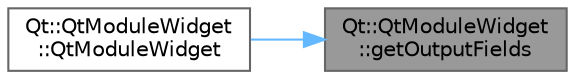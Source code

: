digraph "Qt::QtModuleWidget::getOutputFields"
{
 // LATEX_PDF_SIZE
  bgcolor="transparent";
  edge [fontname=Helvetica,fontsize=10,labelfontname=Helvetica,labelfontsize=10];
  node [fontname=Helvetica,fontsize=10,shape=box,height=0.2,width=0.4];
  rankdir="RL";
  Node1 [id="Node000001",label="Qt::QtModuleWidget\l::getOutputFields",height=0.2,width=0.4,color="gray40", fillcolor="grey60", style="filled", fontcolor="black",tooltip=" "];
  Node1 -> Node2 [id="edge1_Node000001_Node000002",dir="back",color="steelblue1",style="solid",tooltip=" "];
  Node2 [id="Node000002",label="Qt::QtModuleWidget\l::QtModuleWidget",height=0.2,width=0.4,color="grey40", fillcolor="white", style="filled",URL="$class_qt_1_1_qt_module_widget.html#a67c0d13abd47ccc8be1165f2356f83e3",tooltip=" "];
}
